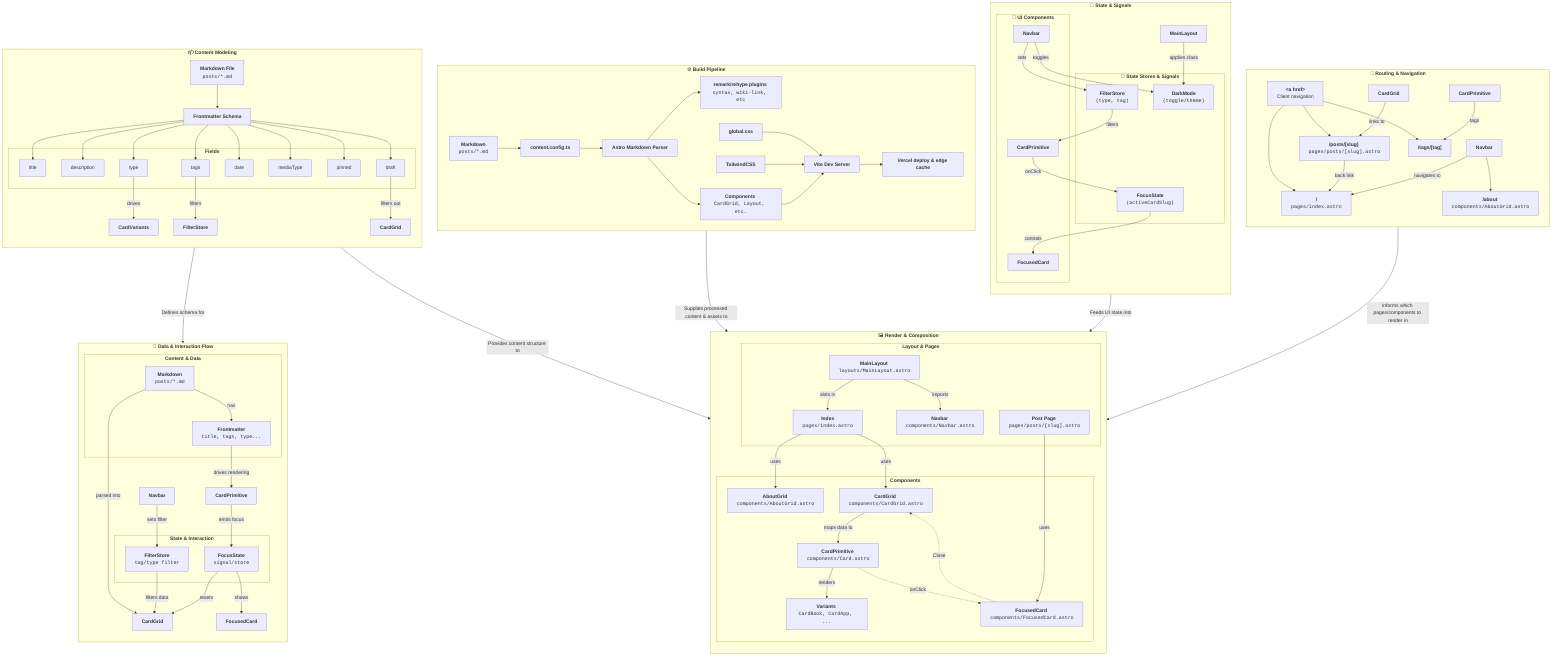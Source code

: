 ---
id: astro-architecture-unified
---
%%{init: {
  'theme': 'dark',
  'themeVariables': {
    'primaryColor': '#18181b',
    'primaryTextColor': '#f5f5f5',
    'primaryBorderColor': '#f5f5f5',
    'secondaryColor': '#232323',
    'secondaryTextColor': '#f5f5f5',
    'secondaryBorderColor': '#f5f5f5',
    'tertiaryColor': '#101010',
    'tertiaryTextColor': '#f5f5f5',
    'tertiaryBorderColor': '#f5f5f5',
    'mainBkg': '#101010',
    'mainContrastColor': '#f5f5f5',
    'edgeLabelBackground': '#101010',
    'fontFamily': 'JetBrains Mono, Fira Code, monospace',
    'fontSize': '15px',
    'lineColor': '#FFD700',
    'titleColor': '#FFD700',
    'nodeTextColor': '#f5f5f5',
    'noteTextColor': '#b3b3b3',
    'clusterBkg': '#18181b',
    'clusterBorder': '#FFD700',
    'actorBorder': '#FFD700',
    'actorBkg': '#18181b',
    'actorTextColor': '#FFD700',
    'labelBoxBkg': '#101010',
    'labelBoxBorder': '#FFD700',
    'altSectionBkg': '#232323',
    'altSectionBkg2': '#18181b',
    "disableMulticolor": true,
    "flowchart": {
      "curve": "linear",
      "nodeSpacing": 50,
      "rankSpacing": 50,
      "rankDirection": "TB",
      "useMaxWidth": true,
      "wrap": true,
      "arrowMarkerAbsolute": false,
      "layout": "elk"
    }
  }
}%%

flowchart TB

classDef stateColor fill:#232323,stroke:#FFD700,color:#FFD700,stroke-width:1px;
classDef buildColor fill:#18181b,stroke:#FFD700,color:#f5f5f5,stroke-width:1px;
classDef routingColor fill:#232323,stroke:#FFD700,color:#FFD700,stroke-width:1px;
classDef contentColor fill:#101010,stroke:#FFD700,color:#FFD700,stroke-width:1px;
classDef renderColor fill:#232323,stroke:#FFD700,color:#FFD700,stroke-width:1px;
classDef dataColor fill:#18181b,stroke:#FFD700,color:#f5f5f5,stroke-width:1px;

%% 1. State & Signals
subgraph StateSignals["🧠 <b>State & Signals</b>"]
  direction TB
  subgraph UI_Components["🧩 <b>UI Components</b>"]
    Navbar["<b>Navbar</b>"]
    CardPrimitive["<b>CardPrimitive</b>"]
    FocusedCard["<b>FocusedCard</b>"]
  end
  subgraph Stores["🧠 <b>State Stores & Signals</b>"]
    FilterStore["<b>FilterStore</b> <br/><code>(type, tag)</code>"]
    FocusState["<b>FocusState</b> <br/><code>(activeCardSlug)</code>"]
    DarkModeSignal["<b>DarkMode</b> <br/><code>(toggle/theme)</code>"]
  end
  Navbar -->|sets| FilterStore
  FilterStore -->|filters| CardPrimitive
  CardPrimitive -->|onClick| FocusState
  FocusState -->|controls| FocusedCard
  Navbar -->|toggles| DarkModeSignal
  MainLayoutS["<b>MainLayout</b>"] -->|applies class| DarkModeSignal
end
class StateSignals stateColor;

%% 2. Build Pipeline
subgraph BuildPipeline["⚙️ <b>Build Pipeline</b>"]
  direction LR
  Markdown["<b>Markdown</b> <br/><code>posts/*.md</code>"]
  ContentConfig["<b>content.config.ts</b>"]
  RemarkPlugins["<b>remark/rehype plugins</b> <br/><code>syntax, wiki-link, etc</code>"]
  AstroParser["<b>Astro Markdown Parser</b>"]
  ComponentsBP["<b>Components</b> <br/><code>CardGrid, Layout, etc.</code>"]
  Tailwind["<b>TailwindCSS</b>"]
  GlobalCSS["<b>global.css</b>"]
  Vite["<b>Vite Dev Server</b>"]
  Vercel["<b>Vercel deploy & edge cache</b>"]
  Markdown --> ContentConfig --> AstroParser
  AstroParser --> RemarkPlugins
  AstroParser --> ComponentsBP
  GlobalCSS --> Vite
  Tailwind --> Vite
  ComponentsBP --> Vite
  Vite --> Vercel
end
class BuildPipeline buildColor;

%% 3. Routing & Navigation
subgraph RoutingNav["🔁 <b>Routing & Navigation</b>"]
  direction TB
  Home["<b>/</b> <br/><code>pages/index.astro</code>"]
  PostSlug["<b>/posts/[slug]</b> <br/><code>pages/posts/[slug].astro</code>"]
  TagView["<b>/tags/[tag]</b>"]
  About["<b>/about</b> <br/><code>components/AboutGrid.astro</code>"]
  NavbarRN["<b>Navbar</b>"]
  InternalLinks["<b>&lt;a href&gt;</b> <br/>Client navigation"]
  NavbarRN -->|navigates to| Home
  NavbarRN --> About
  CardGridRN["<b>CardGrid</b>"] -->|links to| PostSlug
  PostSlug -->|back link| Home
  CardPrimitiveRN["<b>CardPrimitive</b>"] -->|tags| TagView
  InternalLinks --> Home & PostSlug & TagView
end
class RoutingNav routingColor;

%% 4. Content Modeling
subgraph ContentModel["📦 <b>Content Modeling</b>"]
  direction TB
  MarkdownFile["<b>Markdown File</b> <br/><code>posts/*.md</code>"]
  Frontmatter["<b>Frontmatter Schema</b>"]
  MarkdownFile --> Frontmatter
  subgraph FrontmatterFields["<b>Fields</b>"]
    title
    description
    tags
    type
    date
    mediaType
    pinned
    draft
  end
  Frontmatter --> title & description & tags & type & date & mediaType & pinned & draft
  type -->|drives| CardVariantsCM["<b>CardVariants</b>"]
  tags -->|filters| FilterStoreCM["<b>FilterStore</b>"]
  draft -->|filters out| CardGridCM["<b>CardGrid</b>"]
end
class ContentModel contentColor;

%% 5. Render & Composition
subgraph RenderComp["🖼️ <b>Render & Composition</b>"]
  direction TB
  subgraph LayoutRC["<b>Layout & Pages</b>"]
    MainLayoutRC["<b>MainLayout</b> <br/><code>layouts/MainLayout.astro</code>"]
    NavbarRC["<b>Navbar</b> <br/><code>components/Navbar.astro</code>"]
    IndexPage["<b>Index</b> <br/><code>pages/index.astro</code>"]
    PostPage["<b>Post Page</b> <br/><code>pages/posts/[slug].astro</code>"]
  end
  subgraph ComponentsRC["<b>Components</b>"]
    AboutGridRC["<b>AboutGrid</b> <br/><code>components/AboutGrid.astro</code>"]
    CardGridRC["<b>CardGrid</b> <br/><code>components/CardGrid.astro</code>"]
    CardPrimitiveRC["<b>CardPrimitive</b> <br/><code>components/Card.astro</code>"]
    CardVariantsRC["<b>Variants</b> <br/><code>CardBook, CardApp, ...</code>"]
    FocusedCardRC["<b>FocusedCard</b> <br/><code>components/FocusedCard.astro</code>"]
  end
  MainLayoutRC -->|slots in| IndexPage
  MainLayoutRC -->|imports| NavbarRC
  IndexPage -->|uses| AboutGridRC
  IndexPage -->|uses| CardGridRC
  PostPage -->|uses| FocusedCardRC
  CardGridRC -->|maps data to| CardPrimitiveRC
  CardPrimitiveRC -->|renders| CardVariantsRC
  CardPrimitiveRC -.onClick.-> FocusedCardRC
  FocusedCardRC -.Close.-> CardGridRC
end
class RenderComp renderColor;

%% 6. Data & Interaction Flow
subgraph DataInteraction["🔄 <b>Data & Interaction Flow</b>"]
  direction TB
  subgraph DataDI["<b>Content & Data</b>"]
    MarkdownFileDI["<b>Markdown</b> <br/><code>posts/*.md</code>"]
    FrontmatterDI["<b>Frontmatter</b> <br/><code>title, tags, type...</code>"]
  end
  subgraph StateDI["<b>State & Interaction</b>"]
    FilterStoreDI["<b>FilterStore</b> <br/><code>tag/type filter</code>"]
    FocusStateDI["<b>FocusState</b> <br/><code>signal/store</code>"]
  end
  MarkdownFileDI -->|has| FrontmatterDI
  MarkdownFileDI -->|parsed into| CardGridDI["<b>CardGrid</b>"]
  FrontmatterDI -->|drives rendering| CardPrimitiveDI["<b>CardPrimitive</b>"]
  NavbarDI["<b>Navbar</b>"] -->|sets filter| FilterStoreDI
  FilterStoreDI -->|filters data| CardGridDI
  CardPrimitiveDI -->|emits focus| FocusStateDI
  FocusStateDI -->|shows| FocusedCardDI["<b>FocusedCard</b>"]
  FocusStateDI -->|resets| CardGridDI
end
class DataInteraction dataColor;

%% Inter-subgraph connections
ContentModel -->|Defines schema for| DataInteraction
BuildPipeline -->|Supplies processed content & assets to| RenderComp
ContentModel -->|Provides content structure to| RenderComp
StateSignals -->|Feeds UI state into| RenderComp
RoutingNav -->|Informs which pages/components to render in| RenderComp